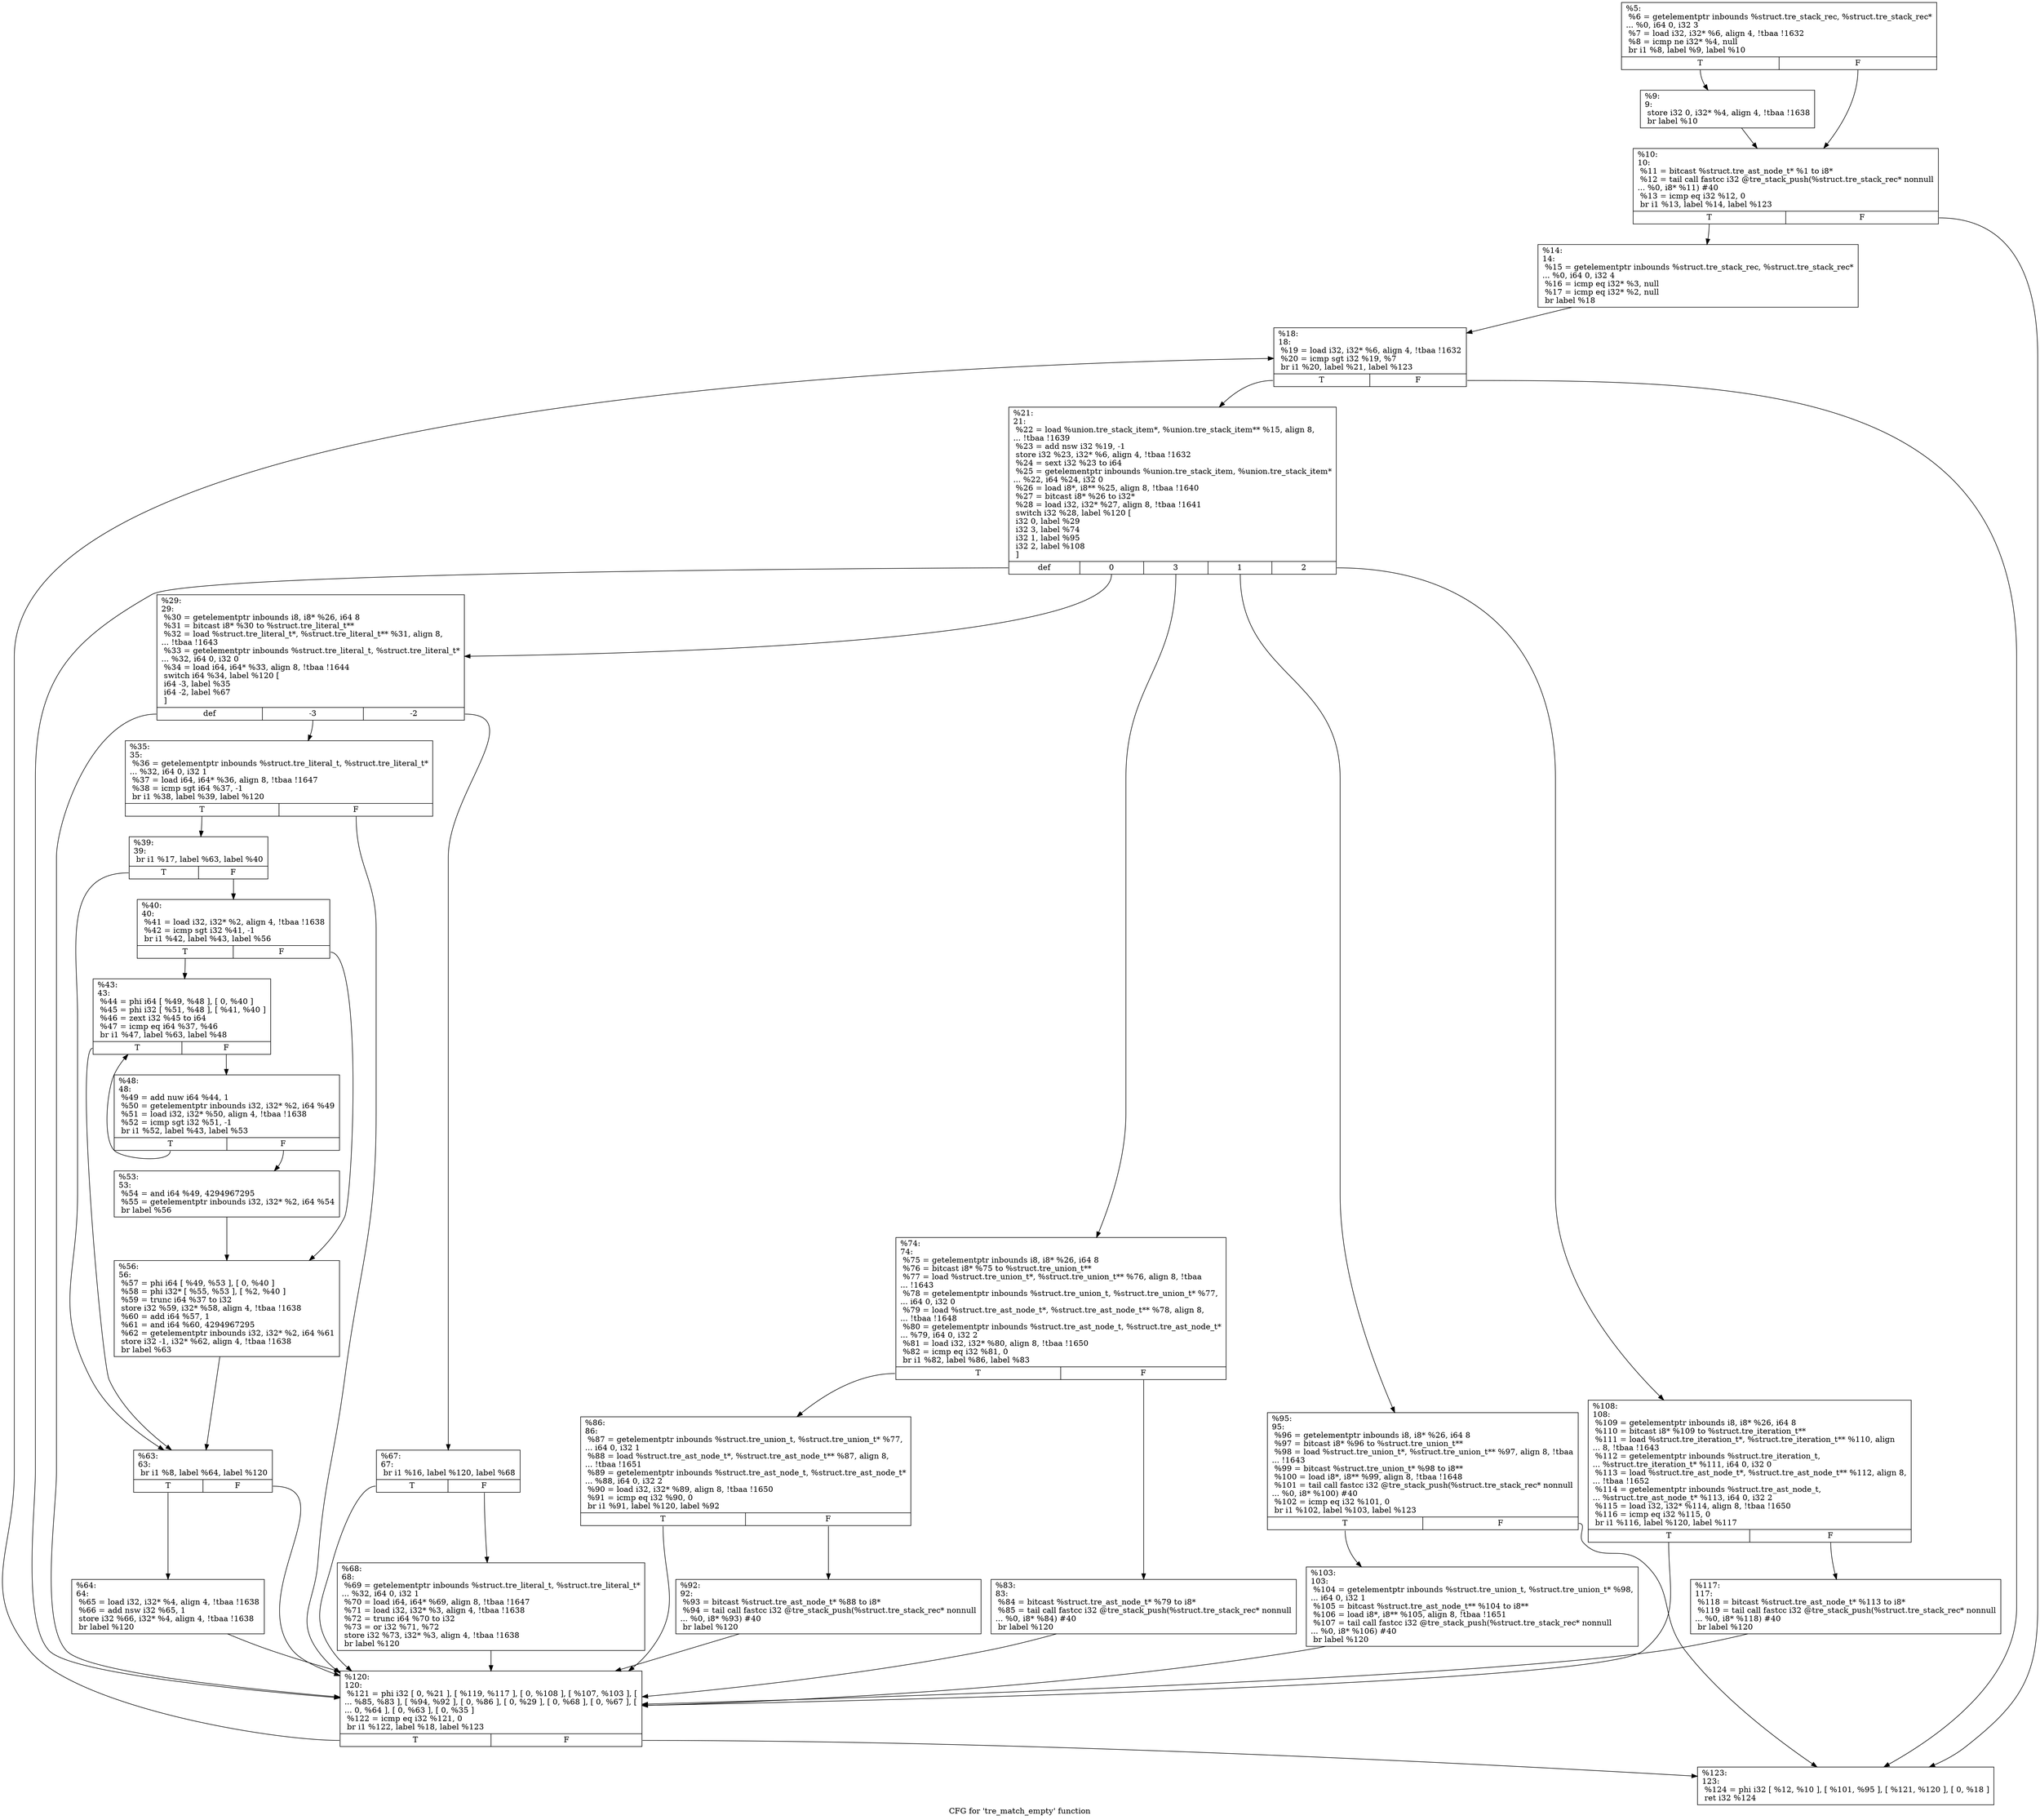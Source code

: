 digraph "CFG for 'tre_match_empty' function" {
	label="CFG for 'tre_match_empty' function";

	Node0x1958440 [shape=record,label="{%5:\l  %6 = getelementptr inbounds %struct.tre_stack_rec, %struct.tre_stack_rec*\l... %0, i64 0, i32 3\l  %7 = load i32, i32* %6, align 4, !tbaa !1632\l  %8 = icmp ne i32* %4, null\l  br i1 %8, label %9, label %10\l|{<s0>T|<s1>F}}"];
	Node0x1958440:s0 -> Node0x1958650;
	Node0x1958440:s1 -> Node0x19586a0;
	Node0x1958650 [shape=record,label="{%9:\l9:                                                \l  store i32 0, i32* %4, align 4, !tbaa !1638\l  br label %10\l}"];
	Node0x1958650 -> Node0x19586a0;
	Node0x19586a0 [shape=record,label="{%10:\l10:                                               \l  %11 = bitcast %struct.tre_ast_node_t* %1 to i8*\l  %12 = tail call fastcc i32 @tre_stack_push(%struct.tre_stack_rec* nonnull\l... %0, i8* %11) #40\l  %13 = icmp eq i32 %12, 0\l  br i1 %13, label %14, label %123\l|{<s0>T|<s1>F}}"];
	Node0x19586a0:s0 -> Node0x19586f0;
	Node0x19586a0:s1 -> Node0x1958e70;
	Node0x19586f0 [shape=record,label="{%14:\l14:                                               \l  %15 = getelementptr inbounds %struct.tre_stack_rec, %struct.tre_stack_rec*\l... %0, i64 0, i32 4\l  %16 = icmp eq i32* %3, null\l  %17 = icmp eq i32* %2, null\l  br label %18\l}"];
	Node0x19586f0 -> Node0x1958740;
	Node0x1958740 [shape=record,label="{%18:\l18:                                               \l  %19 = load i32, i32* %6, align 4, !tbaa !1632\l  %20 = icmp sgt i32 %19, %7\l  br i1 %20, label %21, label %123\l|{<s0>T|<s1>F}}"];
	Node0x1958740:s0 -> Node0x1958790;
	Node0x1958740:s1 -> Node0x1958e70;
	Node0x1958790 [shape=record,label="{%21:\l21:                                               \l  %22 = load %union.tre_stack_item*, %union.tre_stack_item** %15, align 8,\l... !tbaa !1639\l  %23 = add nsw i32 %19, -1\l  store i32 %23, i32* %6, align 4, !tbaa !1632\l  %24 = sext i32 %23 to i64\l  %25 = getelementptr inbounds %union.tre_stack_item, %union.tre_stack_item*\l... %22, i64 %24, i32 0\l  %26 = load i8*, i8** %25, align 8, !tbaa !1640\l  %27 = bitcast i8* %26 to i32*\l  %28 = load i32, i32* %27, align 8, !tbaa !1641\l  switch i32 %28, label %120 [\l    i32 0, label %29\l    i32 3, label %74\l    i32 1, label %95\l    i32 2, label %108\l  ]\l|{<s0>def|<s1>0|<s2>3|<s3>1|<s4>2}}"];
	Node0x1958790:s0 -> Node0x1958e20;
	Node0x1958790:s1 -> Node0x19587e0;
	Node0x1958790:s2 -> Node0x1958ba0;
	Node0x1958790:s3 -> Node0x1958ce0;
	Node0x1958790:s4 -> Node0x1958d80;
	Node0x19587e0 [shape=record,label="{%29:\l29:                                               \l  %30 = getelementptr inbounds i8, i8* %26, i64 8\l  %31 = bitcast i8* %30 to %struct.tre_literal_t**\l  %32 = load %struct.tre_literal_t*, %struct.tre_literal_t** %31, align 8,\l... !tbaa !1643\l  %33 = getelementptr inbounds %struct.tre_literal_t, %struct.tre_literal_t*\l... %32, i64 0, i32 0\l  %34 = load i64, i64* %33, align 8, !tbaa !1644\l  switch i64 %34, label %120 [\l    i64 -3, label %35\l    i64 -2, label %67\l  ]\l|{<s0>def|<s1>-3|<s2>-2}}"];
	Node0x19587e0:s0 -> Node0x1958e20;
	Node0x19587e0:s1 -> Node0x1958830;
	Node0x19587e0:s2 -> Node0x1958b00;
	Node0x1958830 [shape=record,label="{%35:\l35:                                               \l  %36 = getelementptr inbounds %struct.tre_literal_t, %struct.tre_literal_t*\l... %32, i64 0, i32 1\l  %37 = load i64, i64* %36, align 8, !tbaa !1647\l  %38 = icmp sgt i64 %37, -1\l  br i1 %38, label %39, label %120\l|{<s0>T|<s1>F}}"];
	Node0x1958830:s0 -> Node0x1958880;
	Node0x1958830:s1 -> Node0x1958e20;
	Node0x1958880 [shape=record,label="{%39:\l39:                                               \l  br i1 %17, label %63, label %40\l|{<s0>T|<s1>F}}"];
	Node0x1958880:s0 -> Node0x1958a60;
	Node0x1958880:s1 -> Node0x19588d0;
	Node0x19588d0 [shape=record,label="{%40:\l40:                                               \l  %41 = load i32, i32* %2, align 4, !tbaa !1638\l  %42 = icmp sgt i32 %41, -1\l  br i1 %42, label %43, label %56\l|{<s0>T|<s1>F}}"];
	Node0x19588d0:s0 -> Node0x1958920;
	Node0x19588d0:s1 -> Node0x1958a10;
	Node0x1958920 [shape=record,label="{%43:\l43:                                               \l  %44 = phi i64 [ %49, %48 ], [ 0, %40 ]\l  %45 = phi i32 [ %51, %48 ], [ %41, %40 ]\l  %46 = zext i32 %45 to i64\l  %47 = icmp eq i64 %37, %46\l  br i1 %47, label %63, label %48\l|{<s0>T|<s1>F}}"];
	Node0x1958920:s0 -> Node0x1958a60;
	Node0x1958920:s1 -> Node0x1958970;
	Node0x1958970 [shape=record,label="{%48:\l48:                                               \l  %49 = add nuw i64 %44, 1\l  %50 = getelementptr inbounds i32, i32* %2, i64 %49\l  %51 = load i32, i32* %50, align 4, !tbaa !1638\l  %52 = icmp sgt i32 %51, -1\l  br i1 %52, label %43, label %53\l|{<s0>T|<s1>F}}"];
	Node0x1958970:s0 -> Node0x1958920;
	Node0x1958970:s1 -> Node0x19589c0;
	Node0x19589c0 [shape=record,label="{%53:\l53:                                               \l  %54 = and i64 %49, 4294967295\l  %55 = getelementptr inbounds i32, i32* %2, i64 %54\l  br label %56\l}"];
	Node0x19589c0 -> Node0x1958a10;
	Node0x1958a10 [shape=record,label="{%56:\l56:                                               \l  %57 = phi i64 [ %49, %53 ], [ 0, %40 ]\l  %58 = phi i32* [ %55, %53 ], [ %2, %40 ]\l  %59 = trunc i64 %37 to i32\l  store i32 %59, i32* %58, align 4, !tbaa !1638\l  %60 = add i64 %57, 1\l  %61 = and i64 %60, 4294967295\l  %62 = getelementptr inbounds i32, i32* %2, i64 %61\l  store i32 -1, i32* %62, align 4, !tbaa !1638\l  br label %63\l}"];
	Node0x1958a10 -> Node0x1958a60;
	Node0x1958a60 [shape=record,label="{%63:\l63:                                               \l  br i1 %8, label %64, label %120\l|{<s0>T|<s1>F}}"];
	Node0x1958a60:s0 -> Node0x1958ab0;
	Node0x1958a60:s1 -> Node0x1958e20;
	Node0x1958ab0 [shape=record,label="{%64:\l64:                                               \l  %65 = load i32, i32* %4, align 4, !tbaa !1638\l  %66 = add nsw i32 %65, 1\l  store i32 %66, i32* %4, align 4, !tbaa !1638\l  br label %120\l}"];
	Node0x1958ab0 -> Node0x1958e20;
	Node0x1958b00 [shape=record,label="{%67:\l67:                                               \l  br i1 %16, label %120, label %68\l|{<s0>T|<s1>F}}"];
	Node0x1958b00:s0 -> Node0x1958e20;
	Node0x1958b00:s1 -> Node0x1958b50;
	Node0x1958b50 [shape=record,label="{%68:\l68:                                               \l  %69 = getelementptr inbounds %struct.tre_literal_t, %struct.tre_literal_t*\l... %32, i64 0, i32 1\l  %70 = load i64, i64* %69, align 8, !tbaa !1647\l  %71 = load i32, i32* %3, align 4, !tbaa !1638\l  %72 = trunc i64 %70 to i32\l  %73 = or i32 %71, %72\l  store i32 %73, i32* %3, align 4, !tbaa !1638\l  br label %120\l}"];
	Node0x1958b50 -> Node0x1958e20;
	Node0x1958ba0 [shape=record,label="{%74:\l74:                                               \l  %75 = getelementptr inbounds i8, i8* %26, i64 8\l  %76 = bitcast i8* %75 to %struct.tre_union_t**\l  %77 = load %struct.tre_union_t*, %struct.tre_union_t** %76, align 8, !tbaa\l... !1643\l  %78 = getelementptr inbounds %struct.tre_union_t, %struct.tre_union_t* %77,\l... i64 0, i32 0\l  %79 = load %struct.tre_ast_node_t*, %struct.tre_ast_node_t** %78, align 8,\l... !tbaa !1648\l  %80 = getelementptr inbounds %struct.tre_ast_node_t, %struct.tre_ast_node_t*\l... %79, i64 0, i32 2\l  %81 = load i32, i32* %80, align 8, !tbaa !1650\l  %82 = icmp eq i32 %81, 0\l  br i1 %82, label %86, label %83\l|{<s0>T|<s1>F}}"];
	Node0x1958ba0:s0 -> Node0x1958c40;
	Node0x1958ba0:s1 -> Node0x1958bf0;
	Node0x1958bf0 [shape=record,label="{%83:\l83:                                               \l  %84 = bitcast %struct.tre_ast_node_t* %79 to i8*\l  %85 = tail call fastcc i32 @tre_stack_push(%struct.tre_stack_rec* nonnull\l... %0, i8* %84) #40\l  br label %120\l}"];
	Node0x1958bf0 -> Node0x1958e20;
	Node0x1958c40 [shape=record,label="{%86:\l86:                                               \l  %87 = getelementptr inbounds %struct.tre_union_t, %struct.tre_union_t* %77,\l... i64 0, i32 1\l  %88 = load %struct.tre_ast_node_t*, %struct.tre_ast_node_t** %87, align 8,\l... !tbaa !1651\l  %89 = getelementptr inbounds %struct.tre_ast_node_t, %struct.tre_ast_node_t*\l... %88, i64 0, i32 2\l  %90 = load i32, i32* %89, align 8, !tbaa !1650\l  %91 = icmp eq i32 %90, 0\l  br i1 %91, label %120, label %92\l|{<s0>T|<s1>F}}"];
	Node0x1958c40:s0 -> Node0x1958e20;
	Node0x1958c40:s1 -> Node0x1958c90;
	Node0x1958c90 [shape=record,label="{%92:\l92:                                               \l  %93 = bitcast %struct.tre_ast_node_t* %88 to i8*\l  %94 = tail call fastcc i32 @tre_stack_push(%struct.tre_stack_rec* nonnull\l... %0, i8* %93) #40\l  br label %120\l}"];
	Node0x1958c90 -> Node0x1958e20;
	Node0x1958ce0 [shape=record,label="{%95:\l95:                                               \l  %96 = getelementptr inbounds i8, i8* %26, i64 8\l  %97 = bitcast i8* %96 to %struct.tre_union_t**\l  %98 = load %struct.tre_union_t*, %struct.tre_union_t** %97, align 8, !tbaa\l... !1643\l  %99 = bitcast %struct.tre_union_t* %98 to i8**\l  %100 = load i8*, i8** %99, align 8, !tbaa !1648\l  %101 = tail call fastcc i32 @tre_stack_push(%struct.tre_stack_rec* nonnull\l... %0, i8* %100) #40\l  %102 = icmp eq i32 %101, 0\l  br i1 %102, label %103, label %123\l|{<s0>T|<s1>F}}"];
	Node0x1958ce0:s0 -> Node0x1958d30;
	Node0x1958ce0:s1 -> Node0x1958e70;
	Node0x1958d30 [shape=record,label="{%103:\l103:                                              \l  %104 = getelementptr inbounds %struct.tre_union_t, %struct.tre_union_t* %98,\l... i64 0, i32 1\l  %105 = bitcast %struct.tre_ast_node_t** %104 to i8**\l  %106 = load i8*, i8** %105, align 8, !tbaa !1651\l  %107 = tail call fastcc i32 @tre_stack_push(%struct.tre_stack_rec* nonnull\l... %0, i8* %106) #40\l  br label %120\l}"];
	Node0x1958d30 -> Node0x1958e20;
	Node0x1958d80 [shape=record,label="{%108:\l108:                                              \l  %109 = getelementptr inbounds i8, i8* %26, i64 8\l  %110 = bitcast i8* %109 to %struct.tre_iteration_t**\l  %111 = load %struct.tre_iteration_t*, %struct.tre_iteration_t** %110, align\l... 8, !tbaa !1643\l  %112 = getelementptr inbounds %struct.tre_iteration_t,\l... %struct.tre_iteration_t* %111, i64 0, i32 0\l  %113 = load %struct.tre_ast_node_t*, %struct.tre_ast_node_t** %112, align 8,\l... !tbaa !1652\l  %114 = getelementptr inbounds %struct.tre_ast_node_t,\l... %struct.tre_ast_node_t* %113, i64 0, i32 2\l  %115 = load i32, i32* %114, align 8, !tbaa !1650\l  %116 = icmp eq i32 %115, 0\l  br i1 %116, label %120, label %117\l|{<s0>T|<s1>F}}"];
	Node0x1958d80:s0 -> Node0x1958e20;
	Node0x1958d80:s1 -> Node0x1958dd0;
	Node0x1958dd0 [shape=record,label="{%117:\l117:                                              \l  %118 = bitcast %struct.tre_ast_node_t* %113 to i8*\l  %119 = tail call fastcc i32 @tre_stack_push(%struct.tre_stack_rec* nonnull\l... %0, i8* %118) #40\l  br label %120\l}"];
	Node0x1958dd0 -> Node0x1958e20;
	Node0x1958e20 [shape=record,label="{%120:\l120:                                              \l  %121 = phi i32 [ 0, %21 ], [ %119, %117 ], [ 0, %108 ], [ %107, %103 ], [\l... %85, %83 ], [ %94, %92 ], [ 0, %86 ], [ 0, %29 ], [ 0, %68 ], [ 0, %67 ], [\l... 0, %64 ], [ 0, %63 ], [ 0, %35 ]\l  %122 = icmp eq i32 %121, 0\l  br i1 %122, label %18, label %123\l|{<s0>T|<s1>F}}"];
	Node0x1958e20:s0 -> Node0x1958740;
	Node0x1958e20:s1 -> Node0x1958e70;
	Node0x1958e70 [shape=record,label="{%123:\l123:                                              \l  %124 = phi i32 [ %12, %10 ], [ %101, %95 ], [ %121, %120 ], [ 0, %18 ]\l  ret i32 %124\l}"];
}
